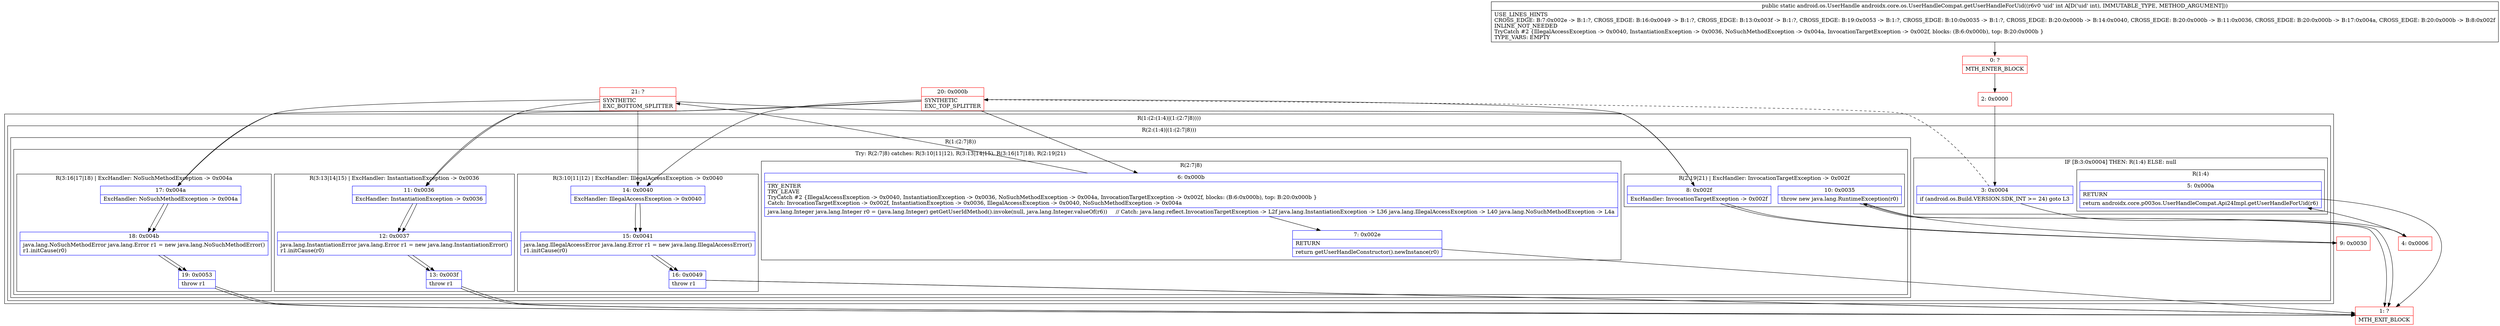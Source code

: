 digraph "CFG forandroidx.core.os.UserHandleCompat.getUserHandleForUid(I)Landroid\/os\/UserHandle;" {
subgraph cluster_Region_1200378214 {
label = "R(1:(2:(1:4)|(1:(2:7|8))))";
node [shape=record,color=blue];
subgraph cluster_Region_410488956 {
label = "R(2:(1:4)|(1:(2:7|8)))";
node [shape=record,color=blue];
subgraph cluster_IfRegion_1510505046 {
label = "IF [B:3:0x0004] THEN: R(1:4) ELSE: null";
node [shape=record,color=blue];
Node_3 [shape=record,label="{3\:\ 0x0004|if (android.os.Build.VERSION.SDK_INT \>= 24) goto L3\l}"];
subgraph cluster_Region_1286126093 {
label = "R(1:4)";
node [shape=record,color=blue];
Node_5 [shape=record,label="{5\:\ 0x000a|RETURN\l|return androidx.core.p003os.UserHandleCompat.Api24Impl.getUserHandleForUid(r6)\l}"];
}
}
subgraph cluster_Region_1770702239 {
label = "R(1:(2:7|8))";
node [shape=record,color=blue];
subgraph cluster_TryCatchRegion_1297767586 {
label = "Try: R(2:7|8) catches: R(3:10|11|12), R(3:13|14|15), R(3:16|17|18), R(2:19|21)";
node [shape=record,color=blue];
subgraph cluster_Region_1619843222 {
label = "R(2:7|8)";
node [shape=record,color=blue];
Node_6 [shape=record,label="{6\:\ 0x000b|TRY_ENTER\lTRY_LEAVE\lTryCatch #2 \{IllegalAccessException \-\> 0x0040, InstantiationException \-\> 0x0036, NoSuchMethodException \-\> 0x004a, InvocationTargetException \-\> 0x002f, blocks: (B:6:0x000b), top: B:20:0x000b \}\lCatch: InvocationTargetException \-\> 0x002f, InstantiationException \-\> 0x0036, IllegalAccessException \-\> 0x0040, NoSuchMethodException \-\> 0x004a\l|java.lang.Integer java.lang.Integer r0 = (java.lang.Integer) getGetUserIdMethod().invoke(null, java.lang.Integer.valueOf(r6))     \/\/ Catch: java.lang.reflect.InvocationTargetException \-\> L2f java.lang.InstantiationException \-\> L36 java.lang.IllegalAccessException \-\> L40 java.lang.NoSuchMethodException \-\> L4a\l}"];
Node_7 [shape=record,label="{7\:\ 0x002e|RETURN\l|return getUserHandleConstructor().newInstance(r0)\l}"];
}
subgraph cluster_Region_1114628385 {
label = "R(3:10|11|12) | ExcHandler: IllegalAccessException \-\> 0x0040\l";
node [shape=record,color=blue];
Node_14 [shape=record,label="{14\:\ 0x0040|ExcHandler: IllegalAccessException \-\> 0x0040\l}"];
Node_15 [shape=record,label="{15\:\ 0x0041|java.lang.IllegalAccessError java.lang.Error r1 = new java.lang.IllegalAccessError()\lr1.initCause(r0)\l}"];
Node_16 [shape=record,label="{16\:\ 0x0049|throw r1\l}"];
}
subgraph cluster_Region_1849969748 {
label = "R(3:13|14|15) | ExcHandler: InstantiationException \-\> 0x0036\l";
node [shape=record,color=blue];
Node_11 [shape=record,label="{11\:\ 0x0036|ExcHandler: InstantiationException \-\> 0x0036\l}"];
Node_12 [shape=record,label="{12\:\ 0x0037|java.lang.InstantiationError java.lang.Error r1 = new java.lang.InstantiationError()\lr1.initCause(r0)\l}"];
Node_13 [shape=record,label="{13\:\ 0x003f|throw r1\l}"];
}
subgraph cluster_Region_1399703742 {
label = "R(3:16|17|18) | ExcHandler: NoSuchMethodException \-\> 0x004a\l";
node [shape=record,color=blue];
Node_17 [shape=record,label="{17\:\ 0x004a|ExcHandler: NoSuchMethodException \-\> 0x004a\l}"];
Node_18 [shape=record,label="{18\:\ 0x004b|java.lang.NoSuchMethodError java.lang.Error r1 = new java.lang.NoSuchMethodError()\lr1.initCause(r0)\l}"];
Node_19 [shape=record,label="{19\:\ 0x0053|throw r1\l}"];
}
subgraph cluster_Region_1419335061 {
label = "R(2:19|21) | ExcHandler: InvocationTargetException \-\> 0x002f\l";
node [shape=record,color=blue];
Node_8 [shape=record,label="{8\:\ 0x002f|ExcHandler: InvocationTargetException \-\> 0x002f\l}"];
Node_10 [shape=record,label="{10\:\ 0x0035|throw new java.lang.RuntimeException(r0)\l}"];
}
}
}
}
}
subgraph cluster_Region_1399703742 {
label = "R(3:16|17|18) | ExcHandler: NoSuchMethodException \-\> 0x004a\l";
node [shape=record,color=blue];
Node_17 [shape=record,label="{17\:\ 0x004a|ExcHandler: NoSuchMethodException \-\> 0x004a\l}"];
Node_18 [shape=record,label="{18\:\ 0x004b|java.lang.NoSuchMethodError java.lang.Error r1 = new java.lang.NoSuchMethodError()\lr1.initCause(r0)\l}"];
Node_19 [shape=record,label="{19\:\ 0x0053|throw r1\l}"];
}
subgraph cluster_Region_1114628385 {
label = "R(3:10|11|12) | ExcHandler: IllegalAccessException \-\> 0x0040\l";
node [shape=record,color=blue];
Node_14 [shape=record,label="{14\:\ 0x0040|ExcHandler: IllegalAccessException \-\> 0x0040\l}"];
Node_15 [shape=record,label="{15\:\ 0x0041|java.lang.IllegalAccessError java.lang.Error r1 = new java.lang.IllegalAccessError()\lr1.initCause(r0)\l}"];
Node_16 [shape=record,label="{16\:\ 0x0049|throw r1\l}"];
}
subgraph cluster_Region_1849969748 {
label = "R(3:13|14|15) | ExcHandler: InstantiationException \-\> 0x0036\l";
node [shape=record,color=blue];
Node_11 [shape=record,label="{11\:\ 0x0036|ExcHandler: InstantiationException \-\> 0x0036\l}"];
Node_12 [shape=record,label="{12\:\ 0x0037|java.lang.InstantiationError java.lang.Error r1 = new java.lang.InstantiationError()\lr1.initCause(r0)\l}"];
Node_13 [shape=record,label="{13\:\ 0x003f|throw r1\l}"];
}
subgraph cluster_Region_1419335061 {
label = "R(2:19|21) | ExcHandler: InvocationTargetException \-\> 0x002f\l";
node [shape=record,color=blue];
Node_8 [shape=record,label="{8\:\ 0x002f|ExcHandler: InvocationTargetException \-\> 0x002f\l}"];
Node_10 [shape=record,label="{10\:\ 0x0035|throw new java.lang.RuntimeException(r0)\l}"];
}
Node_0 [shape=record,color=red,label="{0\:\ ?|MTH_ENTER_BLOCK\l}"];
Node_2 [shape=record,color=red,label="{2\:\ 0x0000}"];
Node_4 [shape=record,color=red,label="{4\:\ 0x0006}"];
Node_1 [shape=record,color=red,label="{1\:\ ?|MTH_EXIT_BLOCK\l}"];
Node_20 [shape=record,color=red,label="{20\:\ 0x000b|SYNTHETIC\lEXC_TOP_SPLITTER\l}"];
Node_21 [shape=record,color=red,label="{21\:\ ?|SYNTHETIC\lEXC_BOTTOM_SPLITTER\l}"];
Node_9 [shape=record,color=red,label="{9\:\ 0x0030}"];
MethodNode[shape=record,label="{public static android.os.UserHandle androidx.core.os.UserHandleCompat.getUserHandleForUid((r6v0 'uid' int A[D('uid' int), IMMUTABLE_TYPE, METHOD_ARGUMENT]))  | USE_LINES_HINTS\lCROSS_EDGE: B:7:0x002e \-\> B:1:?, CROSS_EDGE: B:16:0x0049 \-\> B:1:?, CROSS_EDGE: B:13:0x003f \-\> B:1:?, CROSS_EDGE: B:19:0x0053 \-\> B:1:?, CROSS_EDGE: B:10:0x0035 \-\> B:1:?, CROSS_EDGE: B:20:0x000b \-\> B:14:0x0040, CROSS_EDGE: B:20:0x000b \-\> B:11:0x0036, CROSS_EDGE: B:20:0x000b \-\> B:17:0x004a, CROSS_EDGE: B:20:0x000b \-\> B:8:0x002f\lINLINE_NOT_NEEDED\lTryCatch #2 \{IllegalAccessException \-\> 0x0040, InstantiationException \-\> 0x0036, NoSuchMethodException \-\> 0x004a, InvocationTargetException \-\> 0x002f, blocks: (B:6:0x000b), top: B:20:0x000b \}\lTYPE_VARS: EMPTY\l}"];
MethodNode -> Node_0;Node_3 -> Node_4;
Node_3 -> Node_20[style=dashed];
Node_5 -> Node_1;
Node_6 -> Node_7;
Node_6 -> Node_21;
Node_7 -> Node_1;
Node_14 -> Node_15;
Node_15 -> Node_16;
Node_16 -> Node_1;
Node_11 -> Node_12;
Node_12 -> Node_13;
Node_13 -> Node_1;
Node_17 -> Node_18;
Node_18 -> Node_19;
Node_19 -> Node_1;
Node_8 -> Node_9;
Node_10 -> Node_1;
Node_17 -> Node_18;
Node_18 -> Node_19;
Node_19 -> Node_1;
Node_14 -> Node_15;
Node_15 -> Node_16;
Node_16 -> Node_1;
Node_11 -> Node_12;
Node_12 -> Node_13;
Node_13 -> Node_1;
Node_8 -> Node_9;
Node_10 -> Node_1;
Node_0 -> Node_2;
Node_2 -> Node_3;
Node_4 -> Node_5;
Node_20 -> Node_6;
Node_20 -> Node_14;
Node_20 -> Node_11;
Node_20 -> Node_17;
Node_20 -> Node_8;
Node_21 -> Node_14;
Node_21 -> Node_11;
Node_21 -> Node_17;
Node_21 -> Node_8;
Node_9 -> Node_10;
}

